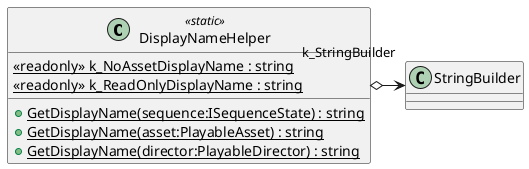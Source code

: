 @startuml
class DisplayNameHelper <<static>> {
    {static} <<readonly>> k_NoAssetDisplayName : string
    {static} <<readonly>> k_ReadOnlyDisplayName : string
    + {static} GetDisplayName(sequence:ISequenceState) : string
    + {static} GetDisplayName(asset:PlayableAsset) : string
    + {static} GetDisplayName(director:PlayableDirector) : string
}
DisplayNameHelper o-> "k_StringBuilder" StringBuilder
@enduml
